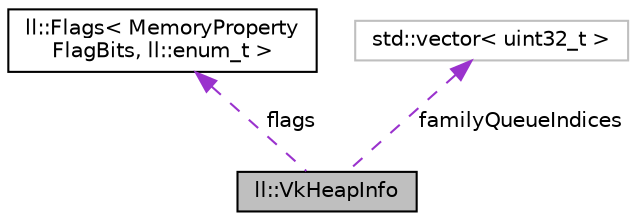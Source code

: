 digraph "ll::VkHeapInfo"
{
 // LATEX_PDF_SIZE
  edge [fontname="Helvetica",fontsize="10",labelfontname="Helvetica",labelfontsize="10"];
  node [fontname="Helvetica",fontsize="10",shape=record];
  Node1 [label="ll::VkHeapInfo",height=0.2,width=0.4,color="black", fillcolor="grey75", style="filled", fontcolor="black",tooltip="Vulkan heap information."];
  Node2 -> Node1 [dir="back",color="darkorchid3",fontsize="10",style="dashed",label=" flags" ,fontname="Helvetica"];
  Node2 [label="ll::Flags\< MemoryProperty\lFlagBits, ll::enum_t \>",height=0.2,width=0.4,color="black", fillcolor="white", style="filled",URL="$d7/dc6/classll_1_1Flags.html",tooltip=" "];
  Node3 -> Node1 [dir="back",color="darkorchid3",fontsize="10",style="dashed",label=" familyQueueIndices" ,fontname="Helvetica"];
  Node3 [label="std::vector\< uint32_t \>",height=0.2,width=0.4,color="grey75", fillcolor="white", style="filled",tooltip=" "];
}
